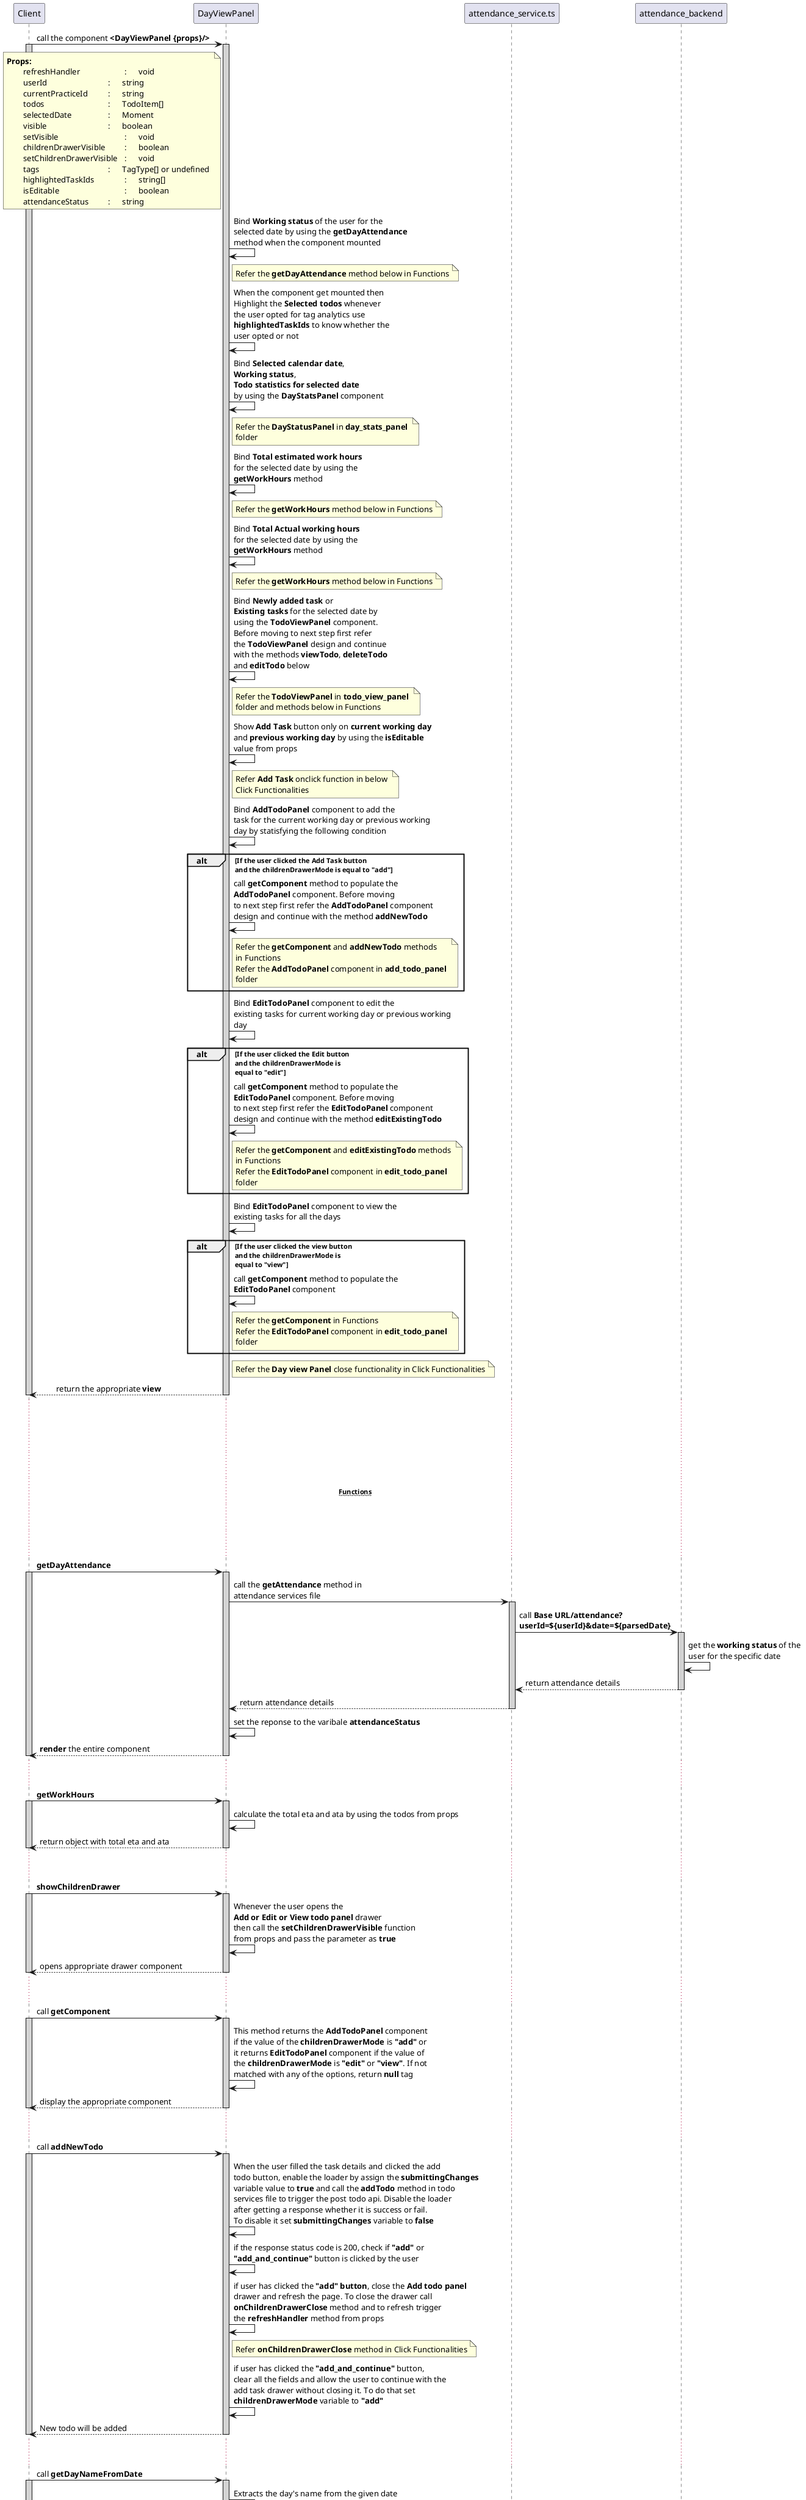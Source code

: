 @startuml DayViewPanel
participant Client
participant DayViewPanel
participant attendance_service.ts
participant attendance_backend

Client -> DayViewPanel : call the component **<DayViewPanel {props}/>**
activate Client #D3D3D3
activate DayViewPanel #D3D3D3

note left of DayViewPanel:**Props:** \n\trefreshHandler\t\t\t : \tvoid \n\tuserId\t\t\t\t : \tstring \n\tcurrentPracticeId\t\t : \tstring \n\ttodos\t\t\t\t : \tTodoItem[] \n\tselectedDate\t\t\t : \tMoment \n\tvisible\t\t\t\t : \tboolean \n\tsetVisible\t\t\t\t : \tvoid \n\tchildrenDrawerVisible\t\t : \tboolean \n\tsetChildrenDrawerVisible\t : \tvoid \n\ttags\t\t\t\t\t : \tTagType[] or undefined \n\thighlightedTaskIds\t\t : \tstring[] \n\tisEditable\t\t\t\t : \tboolean \n\tattendanceStatus\t\t : \tstring

DayViewPanel -> DayViewPanel : Bind **Working status** of the user for the \nselected date by using the **getDayAttendance** \nmethod when the component mounted
note right of DayViewPanel : Refer the **getDayAttendance** method below in Functions

DayViewPanel -> DayViewPanel : When the component get mounted then \nHighlight the **Selected todos** whenever \nthe user opted for tag analytics use \n**highlightedTaskIds** to know whether the \nuser opted or not
DayViewPanel -> DayViewPanel : Bind **Selected calendar date**, \n**Working status**, \n**Todo statistics for selected date** \nby using the **DayStatsPanel** component
note right of DayViewPanel : Refer the **DayStatusPanel** in **day_stats_panel** \nfolder

DayViewPanel -> DayViewPanel : Bind **Total estimated work hours** \nfor the selected date by using the\n**getWorkHours** method
note right of DayViewPanel : Refer the **getWorkHours** method below in Functions

DayViewPanel -> DayViewPanel : Bind **Total Actual working hours** \nfor the selected date by using the\n**getWorkHours** method 
note right of DayViewPanel : Refer the **getWorkHours** method below in Functions

DayViewPanel -> DayViewPanel : Bind **Newly added task** or\n**Existing tasks** for the selected date by \nusing the **TodoViewPanel** component. \nBefore moving to next step first refer \nthe **TodoViewPanel** design and continue \nwith the methods **viewTodo**, **deleteTodo** \nand **editTodo** below
note right of DayViewPanel : Refer the **TodoViewPanel** in **todo_view_panel** \nfolder and methods below in Functions

DayViewPanel -> DayViewPanel : Show **Add Task** button only on **current working day** \nand **previous working day** by using the **isEditable** \nvalue from props
note right of DayViewPanel : Refer **Add Task** onclick function in below \nClick Functionalities

DayViewPanel -> DayViewPanel : Bind **AddTodoPanel** component to add the \ntask for the current working day or previous working \nday by statisfying the following condition
    alt If the user clicked the **Add Task** button \nand the childrenDrawerMode is equal to "add"
        DayViewPanel -> DayViewPanel : call **getComponent** method to populate the \n**AddTodoPanel** component. Before moving \nto next step first refer the **AddTodoPanel** component \ndesign and continue with the method **addNewTodo**
        note right of DayViewPanel : Refer the **getComponent** and **addNewTodo** methods \nin Functions \nRefer the **AddTodoPanel** component in **add_todo_panel** \nfolder
    end

DayViewPanel -> DayViewPanel : Bind **EditTodoPanel** component to edit the \nexisting tasks for current working day or previous working \nday
    alt If the user clicked the **Edit** button \nand the childrenDrawerMode is \nequal to "edit"
        DayViewPanel -> DayViewPanel : call **getComponent** method to populate the \n**EditTodoPanel** component. Before moving \nto next step first refer the **EditTodoPanel** component \ndesign and continue with the method **editExistingTodo**
        note right of DayViewPanel : Refer the **getComponent** and **editExistingTodo** methods \nin Functions \nRefer the **EditTodoPanel** component in **edit_todo_panel** \nfolder
    end

DayViewPanel -> DayViewPanel : Bind **EditTodoPanel** component to view the \nexisting tasks for all the days
    alt If the user clicked the **view** button \nand the childrenDrawerMode is \nequal to "view"
        DayViewPanel -> DayViewPanel : call **getComponent** method to populate the \n**EditTodoPanel** component
        note right of DayViewPanel : Refer the **getComponent** in Functions \nRefer the **EditTodoPanel** component in **edit_todo_panel** \nfolder
    end

note right of DayViewPanel : Refer the **Day view Panel** close functionality in Click Functionalities

Client <-- DayViewPanel : \treturn the appropriate **view**
deactivate DayViewPanel
deactivate Client

... ...
... ...
... ...
...~~**Functions**~~...
... ...
... ...

Client -> DayViewPanel: **getDayAttendance**
activate Client #D3D3D3
activate DayViewPanel #D3D3D3

DayViewPanel -> attendance_service.ts: call the **getAttendance** method in \nattendance services file 
    activate attendance_service.ts #D3D3D3
    attendance_service.ts -> attendance_backend: call **Base URL/attendance?** \n**userId=${userId}&date=${parsedDate}**
    activate attendance_backend #D3D3D3
    attendance_backend -> attendance_backend: get the **working status** of the \nuser for the specific date
    attendance_backend --> attendance_service.ts: return attendance details
    deactivate attendance_backend
    attendance_service.ts --> DayViewPanel: return attendance details
    deactivate attendance_service.ts
    DayViewPanel -> DayViewPanel: set the reponse to the varibale **attendanceStatus**
DayViewPanel --> Client: **render** the entire component

deactivate DayViewPanel
deactivate Client
... ...

Client -> DayViewPanel: **getWorkHours**
activate Client #D3D3D3
activate DayViewPanel #D3D3D3
    DayViewPanel -> DayViewPanel: calculate the total eta and ata by using the todos from props 
    DayViewPanel --> Client: return object with total eta and ata
    deactivate DayViewPanel
deactivate Client
... ...

Client -> DayViewPanel: **showChildrenDrawer**
activate Client #D3D3D3
activate DayViewPanel #D3D3D3
    DayViewPanel -> DayViewPanel: Whenever the user opens the \n**Add or Edit or View todo panel** drawer \nthen call the **setChildrenDrawerVisible** function \nfrom props and pass the parameter as **true** 
    DayViewPanel --> Client: opens appropriate drawer component
    deactivate DayViewPanel
deactivate Client
... ...

Client -> DayViewPanel: call **getComponent**
activate Client #D3D3D3
activate DayViewPanel #D3D3D3
    DayViewPanel -> DayViewPanel: This method returns the **AddTodoPanel** component \nif the value of the **childrenDrawerMode** is **"add"** or \nit returns **EditTodoPanel** component if the value of \nthe **childrenDrawerMode** is **"edit"** or **"view"**. If not \nmatched with any of the options, return **null** tag
    DayViewPanel --> Client: display the appropriate component
    deactivate DayViewPanel
deactivate Client
... ...

Client -> DayViewPanel: call **addNewTodo**
activate Client #D3D3D3
activate DayViewPanel #D3D3D3
    DayViewPanel -> DayViewPanel: When the user filled the task details and clicked the add \ntodo button, enable the loader by assign the **submittingChanges** \nvariable value to **true** and call the **addTodo** method in todo \nservices file to trigger the post todo api. Disable the loader \nafter getting a response whether it is success or fail. \nTo disable it set **submittingChanges** variable to **false**
    DayViewPanel -> DayViewPanel: if the response status code is 200, check if **"add"** or \n**"add_and_continue"** button is clicked by the user
    DayViewPanel -> DayViewPanel: if user has clicked the **"add" button**, close the **Add todo panel** \ndrawer and refresh the page. To close the drawer call \n**onChildrenDrawerClose** method and to refresh trigger \nthe **refreshHandler** method from props
    note right of DayViewPanel: Refer **onChildrenDrawerClose** method in Click Functionalities
    
    DayViewPanel -> DayViewPanel: if user has clicked the **"add_and_continue"** button, \nclear all the fields and allow the user to continue with the \nadd task drawer without closing it. To do that set \n**childrenDrawerMode** variable to **"add"**
    DayViewPanel --> Client: New todo will be added
    deactivate DayViewPanel
deactivate Client
... ...

Client -> DayViewPanel: call **getDayNameFromDate**
activate Client #D3D3D3
activate DayViewPanel #D3D3D3
    DayViewPanel -> DayViewPanel: Extracts the day's name from the given date
    DayViewPanel --> Client: return string
    deactivate DayViewPanel
deactivate Client
... ...

Client -> DayViewPanel: call **editExistingTodo**
activate Client #D3D3D3
activate DayViewPanel #D3D3D3
    DayViewPanel -> DayViewPanel: When the user has **modified** the **task** details and clicked the **edit todo** \nbutton, check the user has filled the **working status** or **not** if \nfilled, enable the loader by assign the **submittingChanges** \nvariable value to **true** and call the **editTodoById** \nmethod in todo services file to trigger the put todo api 
    DayViewPanel -> DayViewPanel: \nDisable the loader after getting a response whether it is success \nor fail. To disable it set **submittingChanges** variable to \n**false** and close the **Edit todo panel** drawer and refresh \nthe page. To close the drawer call \n**onChildrenDrawerClose** method and to refresh, trigger the \n**refreshHandler** method from props
    note right of DayViewPanel: Refer **onChildrenDrawerClose** method in Click Functionalities

    DayViewPanel --> Client: Existing todo will be updated
    deactivate DayViewPanel
deactivate Client
... ...

... ...
... ...
...~~**Click Functionalities**~~...
... ...
... ...

Client -> DayViewPanel: When **Add Task** button clicked \nby the user, call **showAddNewTaskPanel**
activate Client #D3D3D3
activate DayViewPanel #D3D3D3
    alt If the user has filled the working status
        DayViewPanel -> DayViewPanel: open the **add todo panel**. To do that first set \n**childrenDrawerMode** variable value to **"add"** and \ncall the **showChildrenDrawer** method
        note right of DayViewPanel: Refer the **showChildrenDrawer** method in Functions
        DayViewPanel --> Client: It will open the add todo panel
    end

    alt If the user has not filled the working status
        DayViewPanel -> DayViewPanel: prompt the message **"Please fill your attendance"**
        DayViewPanel --> Client: Promp error message to the user
        deactivate DayViewPanel
    end
deactivate Client
... ...


Client -> DayViewPanel: on day view panel drawer closed trigger **onClose**
activate Client #D3D3D3
activate DayViewPanel #D3D3D3
    DayViewPanel -> DayViewPanel: Whenever the user closed the \n**Day view panel** drawer or page \ngot refreshed then set the variable \n**visible** to **false** and variable **isLoading** to **true** 
    DayViewPanel --> Client: return closes the day view panel \ndrawer
    deactivate DayViewPanel
deactivate Client
... ...

Client -> DayViewPanel: call **onChildrenDrawerClose**
activate Client #D3D3D3
activate DayViewPanel #D3D3D3
    DayViewPanel -> DayViewPanel: Whenever the user closes the \n**Add or Edit or View todo panel** drawer \nthen call the **setChildrenDrawerVisible** function \nfrom props and pass the parameter as **false** 
    DayViewPanel --> Client: opens appropriate drawer component
    deactivate DayViewPanel
deactivate Client
... ...

Client -> DayViewPanel: call **editTodo**
activate Client #D3D3D3
activate DayViewPanel #D3D3D3
    DayViewPanel -> DayViewPanel: When the user clicked the edit todo button, check the user has \nfilled the working status or not if filled, open the **edit todo** \n**panel**. To do that first set **childrenDrawerMode** variable \nvalue to **"edit"** and call the **showChildrenDrawer** method and set \nthe appropriate todo details in **currentFocusingTodo** variable. \nIf not filled, prompt the message **"Please fill your attendance"**
    note right of DayViewPanel: Refer **showChildrenDrawer** method in Functions

    DayViewPanel --> Client: opens the Edit Todo Panel
    deactivate DayViewPanel
deactivate Client
... ...

Client -> DayViewPanel: call **viewTodo**
activate Client #D3D3D3
activate DayViewPanel #D3D3D3
    DayViewPanel -> DayViewPanel: When the user clicked the **view todo** button, check the user has \nfilled the **working status** or **not** if filled, open the **edit todo** \n**panel**. To do that first set **childrenDrawerMode** variable\nvalue to **"view"** and call the **showChildrenDrawer** method. If not \nfilled, prompt the message **"Please fill your attendance"**
    note right of DayViewPanel: Refer **showChildrenDrawer** method in Functions

    DayViewPanel --> Client: opens the Edit Todo Panel
    deactivate DayViewPanel
deactivate Client
... ...

Client -> DayViewPanel: call **deleteTodo**
activate Client #D3D3D3
activate DayViewPanel #D3D3D3
    DayViewPanel -> DayViewPanel: When the user clicked the **delete todo** button, check the user has \nfilled the **working status** or **not** if filled, prompt the delete \nconfirmation popup, if user confirmed the delete prompt, enable \nthe loader by assign the **submittingChanges** variable value \nto **true** and call the **deleteTodoById** method in todo services \nfile to trigger the Delete todo api. If not filled, prompt the \nmessage **"Please fill your attendance"**.
    DayViewPanel -> DayViewPanel: Disable the loader after getting a response whether it is success \nor fail. To disable it set **submittingChanges** variable to \n**false** and close the **Delete confirmation popup** and \nrefresh the page. To refresh trigger the **refreshHandler** method \nfrom props
    DayViewPanel --> Client: delete the appropriate todo
    deactivate DayViewPanel
deactivate Client
... ...

@enduml
